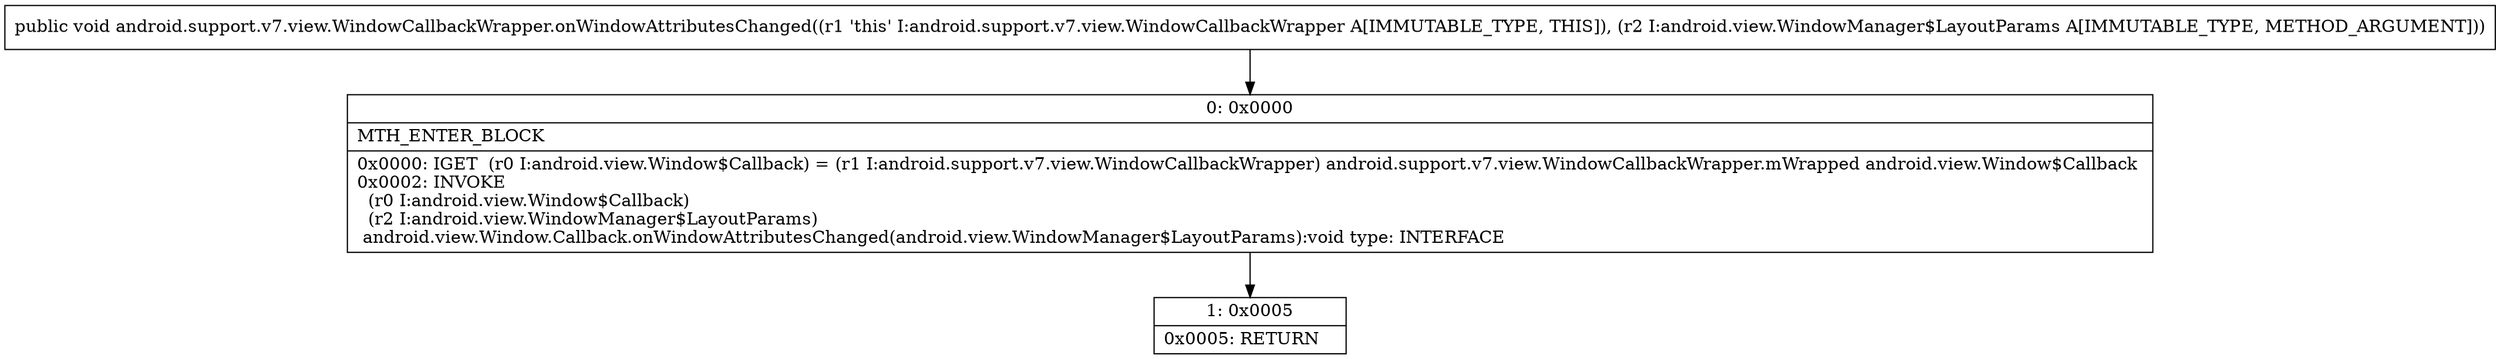 digraph "CFG forandroid.support.v7.view.WindowCallbackWrapper.onWindowAttributesChanged(Landroid\/view\/WindowManager$LayoutParams;)V" {
Node_0 [shape=record,label="{0\:\ 0x0000|MTH_ENTER_BLOCK\l|0x0000: IGET  (r0 I:android.view.Window$Callback) = (r1 I:android.support.v7.view.WindowCallbackWrapper) android.support.v7.view.WindowCallbackWrapper.mWrapped android.view.Window$Callback \l0x0002: INVOKE  \l  (r0 I:android.view.Window$Callback)\l  (r2 I:android.view.WindowManager$LayoutParams)\l android.view.Window.Callback.onWindowAttributesChanged(android.view.WindowManager$LayoutParams):void type: INTERFACE \l}"];
Node_1 [shape=record,label="{1\:\ 0x0005|0x0005: RETURN   \l}"];
MethodNode[shape=record,label="{public void android.support.v7.view.WindowCallbackWrapper.onWindowAttributesChanged((r1 'this' I:android.support.v7.view.WindowCallbackWrapper A[IMMUTABLE_TYPE, THIS]), (r2 I:android.view.WindowManager$LayoutParams A[IMMUTABLE_TYPE, METHOD_ARGUMENT])) }"];
MethodNode -> Node_0;
Node_0 -> Node_1;
}

